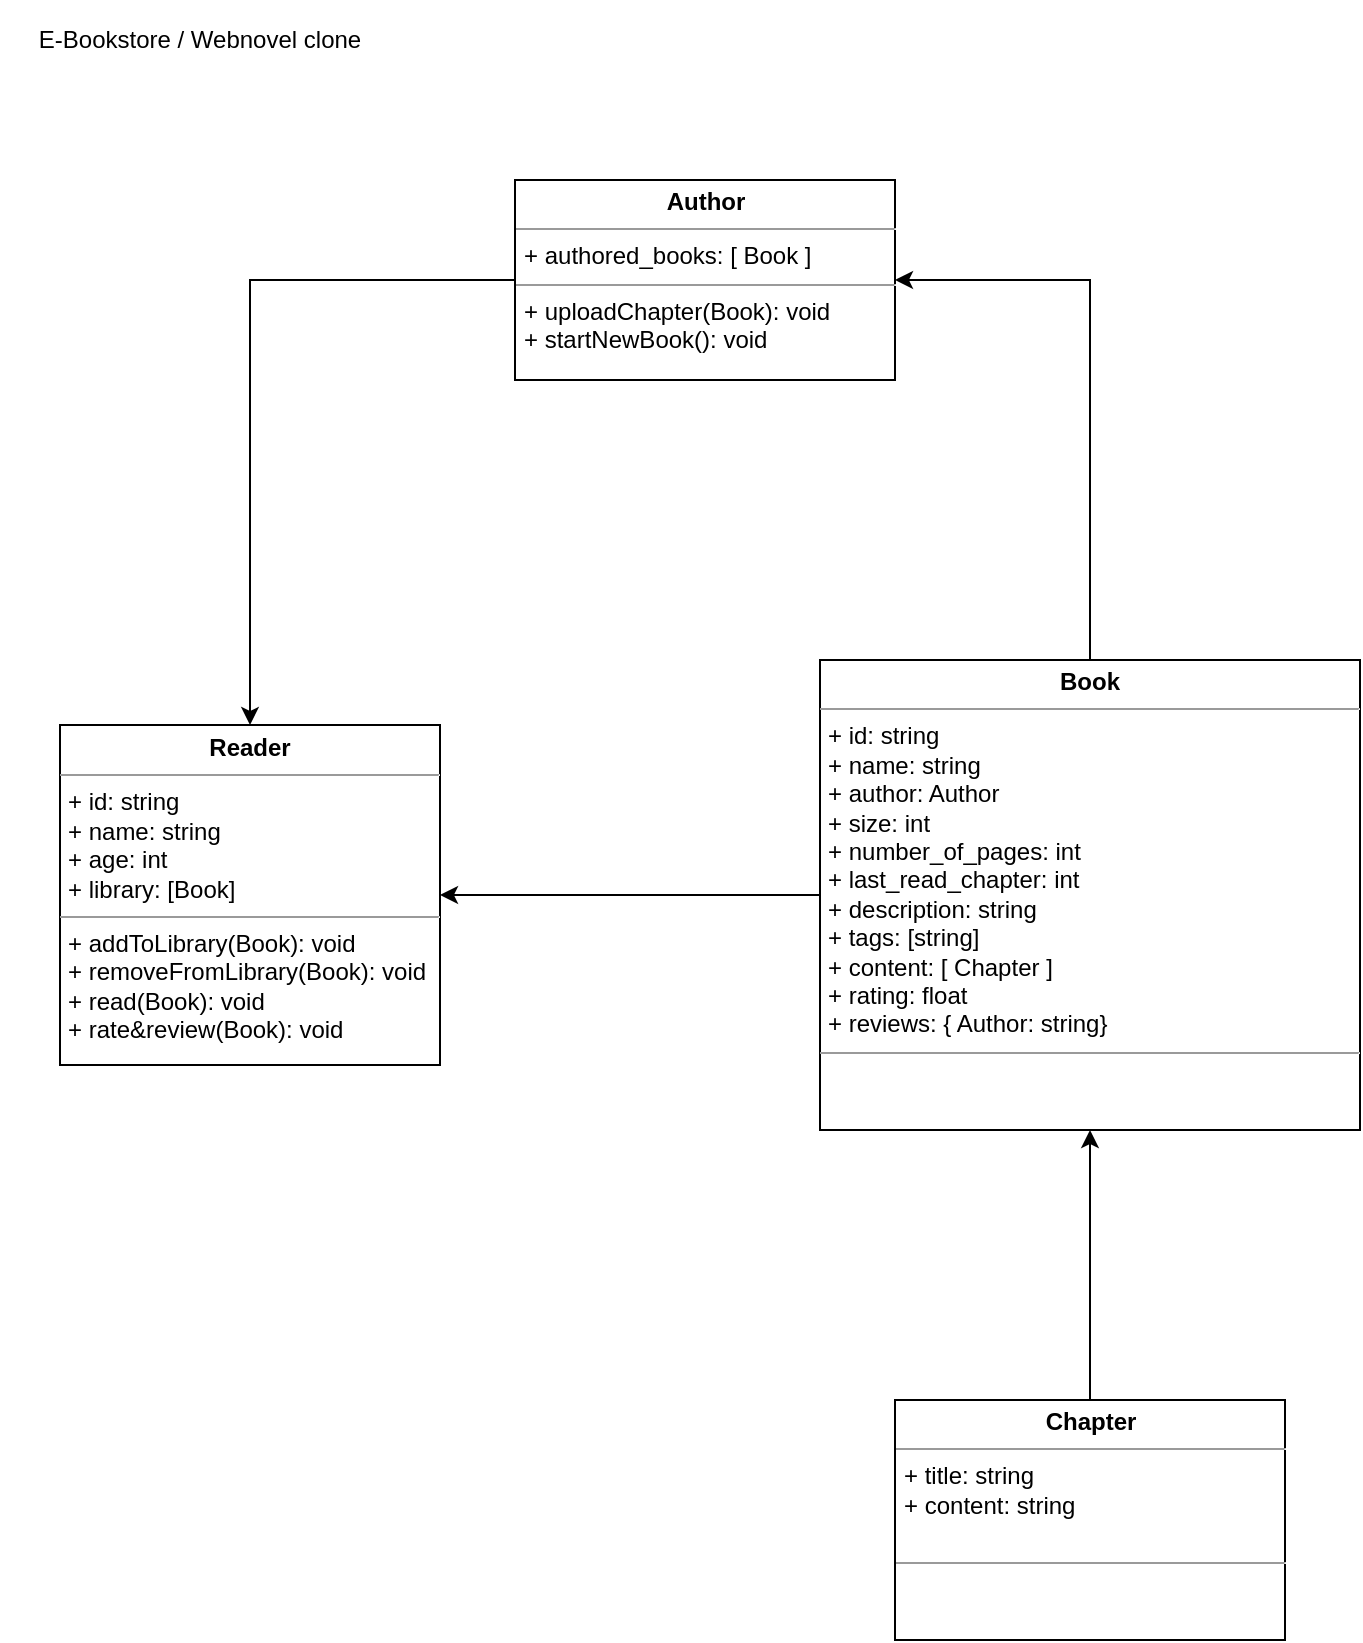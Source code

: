 <mxfile version="21.1.1" type="github">
  <diagram name="Page-1" id="EpTIC0iN0pevn_OFVpbt">
    <mxGraphModel dx="993" dy="440" grid="1" gridSize="10" guides="1" tooltips="1" connect="1" arrows="1" fold="1" page="1" pageScale="1" pageWidth="850" pageHeight="1100" math="0" shadow="0">
      <root>
        <mxCell id="0" />
        <mxCell id="1" parent="0" />
        <mxCell id="3I-7uhJEdG1x_DePBXYu-1" value="E-Bookstore / Webnovel clone" style="text;html=1;strokeColor=none;fillColor=none;align=center;verticalAlign=middle;whiteSpace=wrap;rounded=0;" vertex="1" parent="1">
          <mxGeometry x="40" y="20" width="200" height="40" as="geometry" />
        </mxCell>
        <mxCell id="3I-7uhJEdG1x_DePBXYu-4" value="&lt;p style=&quot;margin:0px;margin-top:4px;text-align:center;&quot;&gt;&lt;b&gt;Reader&lt;/b&gt;&lt;/p&gt;&lt;hr size=&quot;1&quot;&gt;&lt;p style=&quot;margin:0px;margin-left:4px;&quot;&gt;+ id: string&lt;/p&gt;&lt;p style=&quot;margin:0px;margin-left:4px;&quot;&gt;+ name: string&lt;/p&gt;&lt;p style=&quot;margin:0px;margin-left:4px;&quot;&gt;+ age: int&lt;/p&gt;&lt;p style=&quot;margin:0px;margin-left:4px;&quot;&gt;+ library: [Book]&lt;/p&gt;&lt;hr size=&quot;1&quot;&gt;&lt;p style=&quot;margin:0px;margin-left:4px;&quot;&gt;+ addToLibrary(Book): void&lt;/p&gt;&lt;p style=&quot;margin:0px;margin-left:4px;&quot;&gt;+ removeFromLibrary(Book): void&lt;/p&gt;&lt;p style=&quot;margin:0px;margin-left:4px;&quot;&gt;+ read(Book): void&lt;/p&gt;&lt;p style=&quot;margin:0px;margin-left:4px;&quot;&gt;+ rate&amp;amp;review(Book): void&lt;/p&gt;" style="verticalAlign=top;align=left;overflow=fill;fontSize=12;fontFamily=Helvetica;html=1;whiteSpace=wrap;" vertex="1" parent="1">
          <mxGeometry x="70" y="382.5" width="190" height="170" as="geometry" />
        </mxCell>
        <mxCell id="3I-7uhJEdG1x_DePBXYu-12" style="edgeStyle=orthogonalEdgeStyle;rounded=0;orthogonalLoop=1;jettySize=auto;html=1;exitX=0;exitY=0.5;exitDx=0;exitDy=0;" edge="1" parent="1" source="3I-7uhJEdG1x_DePBXYu-5" target="3I-7uhJEdG1x_DePBXYu-4">
          <mxGeometry relative="1" as="geometry" />
        </mxCell>
        <mxCell id="3I-7uhJEdG1x_DePBXYu-15" style="edgeStyle=orthogonalEdgeStyle;rounded=0;orthogonalLoop=1;jettySize=auto;html=1;entryX=1;entryY=0.5;entryDx=0;entryDy=0;" edge="1" parent="1" source="3I-7uhJEdG1x_DePBXYu-5" target="3I-7uhJEdG1x_DePBXYu-7">
          <mxGeometry relative="1" as="geometry" />
        </mxCell>
        <mxCell id="3I-7uhJEdG1x_DePBXYu-5" value="&lt;p style=&quot;margin:0px;margin-top:4px;text-align:center;&quot;&gt;&lt;b&gt;Book&lt;/b&gt;&lt;/p&gt;&lt;hr size=&quot;1&quot;&gt;&lt;p style=&quot;margin:0px;margin-left:4px;&quot;&gt;+ id: string&lt;/p&gt;&lt;p style=&quot;margin:0px;margin-left:4px;&quot;&gt;+ name: string&lt;/p&gt;&lt;p style=&quot;margin:0px;margin-left:4px;&quot;&gt;+ author: Author&lt;/p&gt;&lt;p style=&quot;margin:0px;margin-left:4px;&quot;&gt;+ size: int&lt;/p&gt;&lt;p style=&quot;margin:0px;margin-left:4px;&quot;&gt;+ number_of_pages: int&lt;/p&gt;&lt;p style=&quot;margin:0px;margin-left:4px;&quot;&gt;+ last_read_chapter: int&lt;/p&gt;&lt;p style=&quot;margin:0px;margin-left:4px;&quot;&gt;+ description: string&lt;/p&gt;&lt;p style=&quot;margin:0px;margin-left:4px;&quot;&gt;+ tags: [string]&lt;/p&gt;&lt;p style=&quot;margin:0px;margin-left:4px;&quot;&gt;+ content: [ Chapter ]&lt;/p&gt;&lt;p style=&quot;margin:0px;margin-left:4px;&quot;&gt;+ rating: float&lt;/p&gt;&lt;p style=&quot;margin:0px;margin-left:4px;&quot;&gt;+ reviews: { Author: string}&lt;/p&gt;&lt;hr size=&quot;1&quot;&gt;&lt;p style=&quot;margin:0px;margin-left:4px;&quot;&gt;&lt;br&gt;&lt;/p&gt;" style="verticalAlign=top;align=left;overflow=fill;fontSize=12;fontFamily=Helvetica;html=1;whiteSpace=wrap;" vertex="1" parent="1">
          <mxGeometry x="450" y="350" width="270" height="235" as="geometry" />
        </mxCell>
        <mxCell id="3I-7uhJEdG1x_DePBXYu-16" style="edgeStyle=orthogonalEdgeStyle;rounded=0;orthogonalLoop=1;jettySize=auto;html=1;entryX=0.5;entryY=1;entryDx=0;entryDy=0;" edge="1" parent="1" source="3I-7uhJEdG1x_DePBXYu-6" target="3I-7uhJEdG1x_DePBXYu-5">
          <mxGeometry relative="1" as="geometry" />
        </mxCell>
        <mxCell id="3I-7uhJEdG1x_DePBXYu-6" value="&lt;p style=&quot;margin:0px;margin-top:4px;text-align:center;&quot;&gt;&lt;b&gt;Chapter&lt;/b&gt;&lt;/p&gt;&lt;hr size=&quot;1&quot;&gt;&lt;p style=&quot;margin:0px;margin-left:4px;&quot;&gt;+ title: string&lt;/p&gt;&lt;p style=&quot;margin:0px;margin-left:4px;&quot;&gt;+ content: string&lt;/p&gt;&lt;p style=&quot;margin:0px;margin-left:4px;&quot;&gt;&lt;br&gt;&lt;/p&gt;&lt;hr size=&quot;1&quot;&gt;&lt;p style=&quot;margin:0px;margin-left:4px;&quot;&gt;&lt;br&gt;&lt;/p&gt;" style="verticalAlign=top;align=left;overflow=fill;fontSize=12;fontFamily=Helvetica;html=1;whiteSpace=wrap;" vertex="1" parent="1">
          <mxGeometry x="487.5" y="720" width="195" height="120" as="geometry" />
        </mxCell>
        <mxCell id="3I-7uhJEdG1x_DePBXYu-11" style="edgeStyle=orthogonalEdgeStyle;rounded=0;orthogonalLoop=1;jettySize=auto;html=1;entryX=0.5;entryY=0;entryDx=0;entryDy=0;" edge="1" parent="1" source="3I-7uhJEdG1x_DePBXYu-7" target="3I-7uhJEdG1x_DePBXYu-4">
          <mxGeometry relative="1" as="geometry" />
        </mxCell>
        <mxCell id="3I-7uhJEdG1x_DePBXYu-7" value="&lt;p style=&quot;margin:0px;margin-top:4px;text-align:center;&quot;&gt;&lt;b&gt;Author&lt;/b&gt;&lt;/p&gt;&lt;hr size=&quot;1&quot;&gt;&lt;p style=&quot;margin:0px;margin-left:4px;&quot;&gt;&lt;span style=&quot;background-color: initial;&quot;&gt;+ authored_books: [ Book ]&lt;/span&gt;&lt;br&gt;&lt;/p&gt;&lt;hr size=&quot;1&quot;&gt;&lt;p style=&quot;margin:0px;margin-left:4px;&quot;&gt;+ uploadChapter(Book): void&amp;nbsp;&lt;/p&gt;&lt;p style=&quot;margin:0px;margin-left:4px;&quot;&gt;+ startNewBook(): void&lt;/p&gt;" style="verticalAlign=top;align=left;overflow=fill;fontSize=12;fontFamily=Helvetica;html=1;whiteSpace=wrap;" vertex="1" parent="1">
          <mxGeometry x="297.5" y="110" width="190" height="100" as="geometry" />
        </mxCell>
      </root>
    </mxGraphModel>
  </diagram>
</mxfile>
